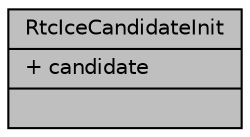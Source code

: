 digraph "RtcIceCandidateInit"
{
 // LATEX_PDF_SIZE
  edge [fontname="Helvetica",fontsize="10",labelfontname="Helvetica",labelfontsize="10"];
  node [fontname="Helvetica",fontsize="10",shape=record];
  Node1 [label="{RtcIceCandidateInit\n|+ candidate\l|}",height=0.2,width=0.4,color="black", fillcolor="grey75", style="filled", fontcolor="black",tooltip="Rtc ICE candidate interface."];
}
